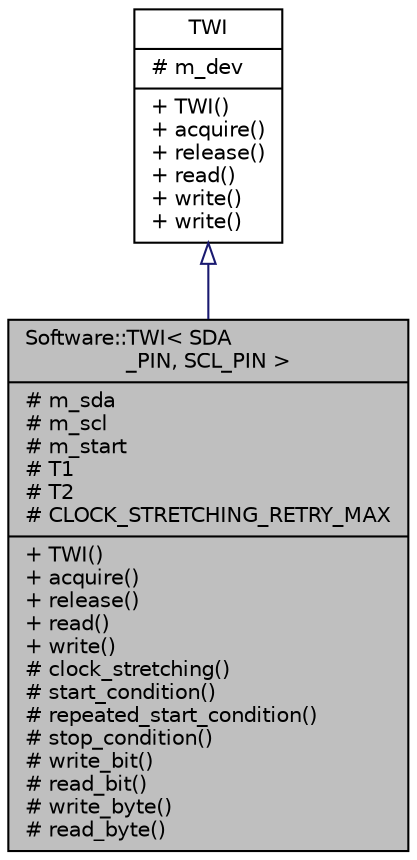 digraph "Software::TWI&lt; SDA_PIN, SCL_PIN &gt;"
{
  edge [fontname="Helvetica",fontsize="10",labelfontname="Helvetica",labelfontsize="10"];
  node [fontname="Helvetica",fontsize="10",shape=record];
  Node1 [label="{Software::TWI\< SDA\l_PIN, SCL_PIN \>\n|# m_sda\l# m_scl\l# m_start\l# T1\l# T2\l# CLOCK_STRETCHING_RETRY_MAX\l|+ TWI()\l+ acquire()\l+ release()\l+ read()\l+ write()\l# clock_stretching()\l# start_condition()\l# repeated_start_condition()\l# stop_condition()\l# write_bit()\l# read_bit()\l# write_byte()\l# read_byte()\l}",height=0.2,width=0.4,color="black", fillcolor="grey75", style="filled", fontcolor="black"];
  Node2 -> Node1 [dir="back",color="midnightblue",fontsize="10",style="solid",arrowtail="onormal",fontname="Helvetica"];
  Node2 [label="{TWI\n|# m_dev\l|+ TWI()\l+ acquire()\l+ release()\l+ read()\l+ write()\l+ write()\l}",height=0.2,width=0.4,color="black", fillcolor="white", style="filled",URL="$d1/deb/classTWI.html"];
}
